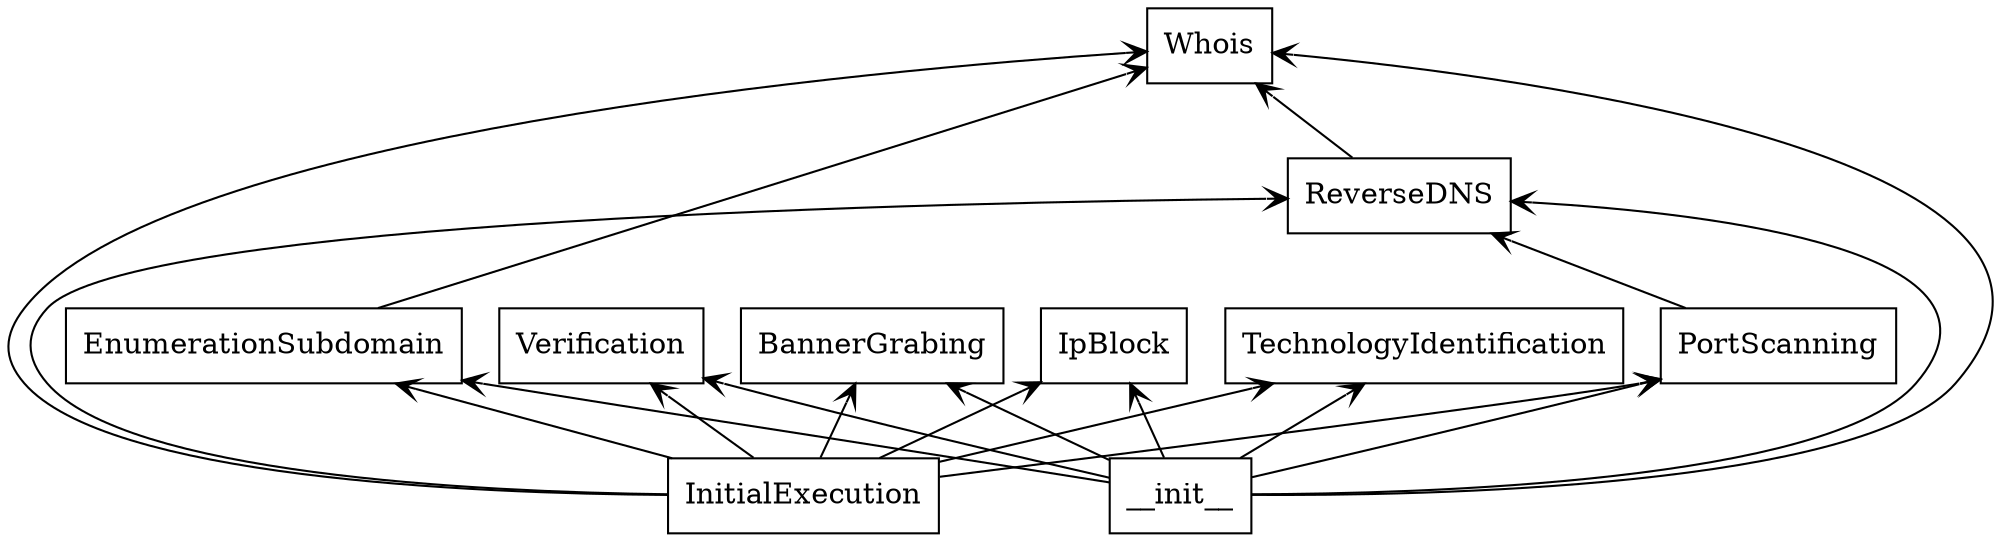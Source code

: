 digraph "packages" {
charset="utf-8"
rankdir=BT
"0" [label="BannerGrabing", shape="box"];
"1" [label="EnumerationSubdomain", shape="box"];
"2" [label="InitialExecution", shape="box"];
"3" [label="IpBlock", shape="box"];
"4" [label="PortScanning", shape="box"];
"5" [label="ReverseDNS", shape="box"];
"6" [label="TechnologyIdentification", shape="box"];
"7" [label="Verification", shape="box"];
"8" [label="Whois", shape="box"];
"9" [label="__init__", shape="box"];
"1" -> "8" [arrowhead="open", arrowtail="none"];
"2" -> "0" [arrowhead="open", arrowtail="none"];
"2" -> "1" [arrowhead="open", arrowtail="none"];
"2" -> "3" [arrowhead="open", arrowtail="none"];
"2" -> "4" [arrowhead="open", arrowtail="none"];
"2" -> "5" [arrowhead="open", arrowtail="none"];
"2" -> "6" [arrowhead="open", arrowtail="none"];
"2" -> "7" [arrowhead="open", arrowtail="none"];
"2" -> "8" [arrowhead="open", arrowtail="none"];
"4" -> "5" [arrowhead="open", arrowtail="none"];
"5" -> "8" [arrowhead="open", arrowtail="none"];
"9" -> "0" [arrowhead="open", arrowtail="none"];
"9" -> "1" [arrowhead="open", arrowtail="none"];
"9" -> "3" [arrowhead="open", arrowtail="none"];
"9" -> "4" [arrowhead="open", arrowtail="none"];
"9" -> "5" [arrowhead="open", arrowtail="none"];
"9" -> "6" [arrowhead="open", arrowtail="none"];
"9" -> "7" [arrowhead="open", arrowtail="none"];
"9" -> "8" [arrowhead="open", arrowtail="none"];
}
